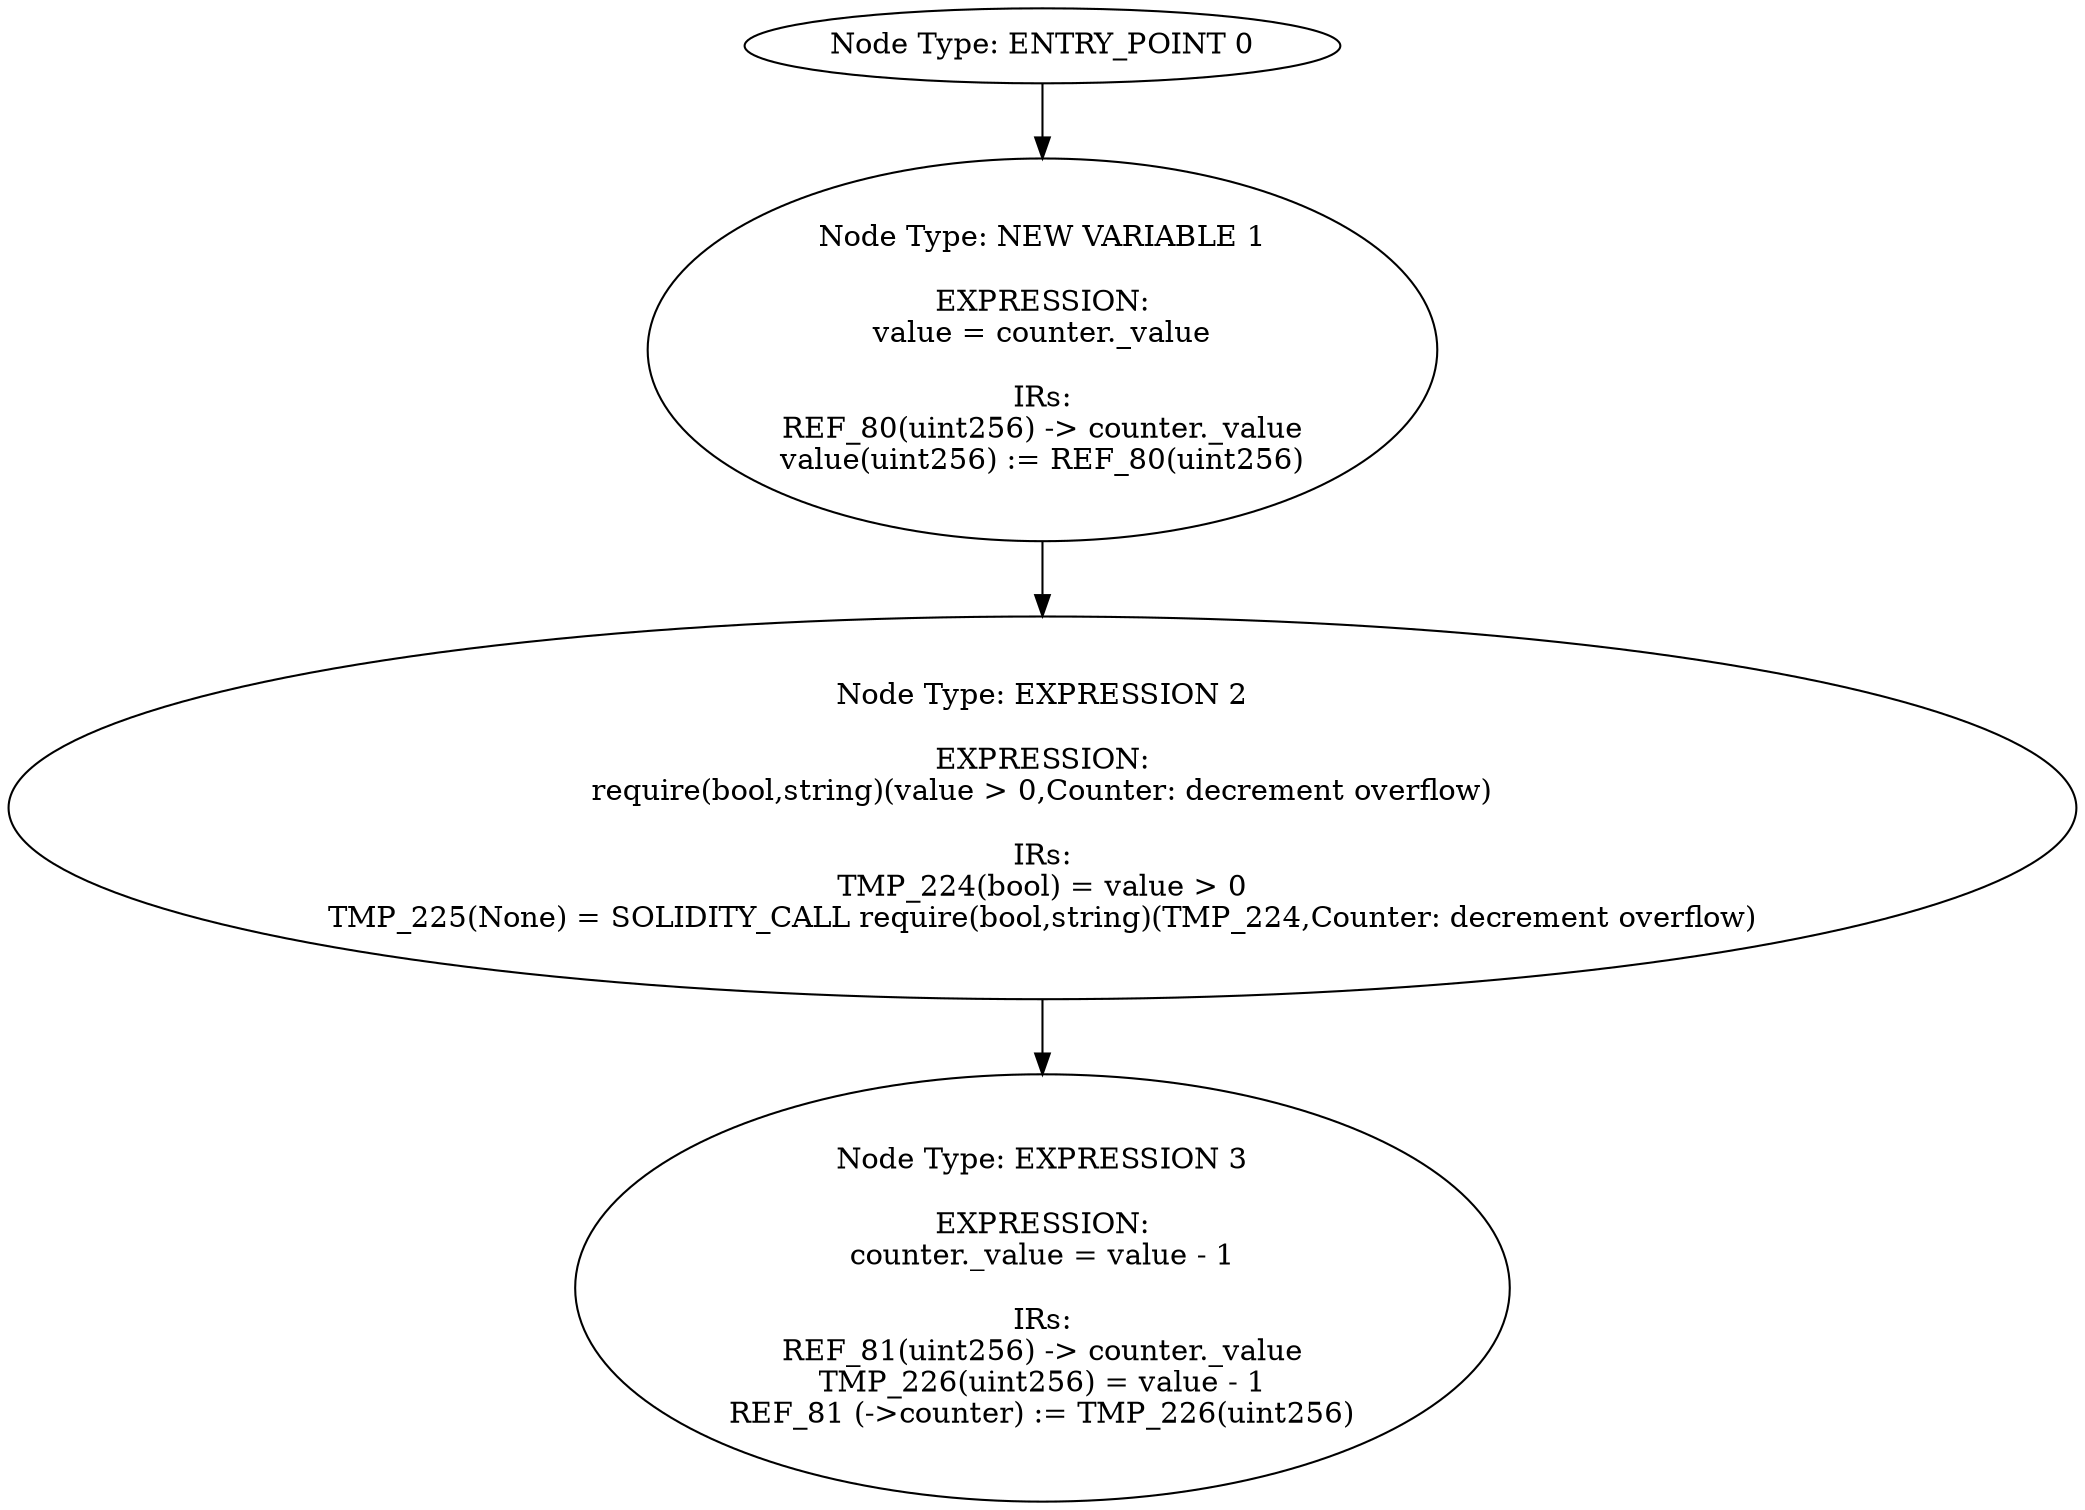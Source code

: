 digraph{
0[label="Node Type: ENTRY_POINT 0
"];
0->1;
1[label="Node Type: NEW VARIABLE 1

EXPRESSION:
value = counter._value

IRs:
REF_80(uint256) -> counter._value
value(uint256) := REF_80(uint256)"];
1->2;
2[label="Node Type: EXPRESSION 2

EXPRESSION:
require(bool,string)(value > 0,Counter: decrement overflow)

IRs:
TMP_224(bool) = value > 0
TMP_225(None) = SOLIDITY_CALL require(bool,string)(TMP_224,Counter: decrement overflow)"];
2->3;
3[label="Node Type: EXPRESSION 3

EXPRESSION:
counter._value = value - 1

IRs:
REF_81(uint256) -> counter._value
TMP_226(uint256) = value - 1
REF_81 (->counter) := TMP_226(uint256)"];
}
